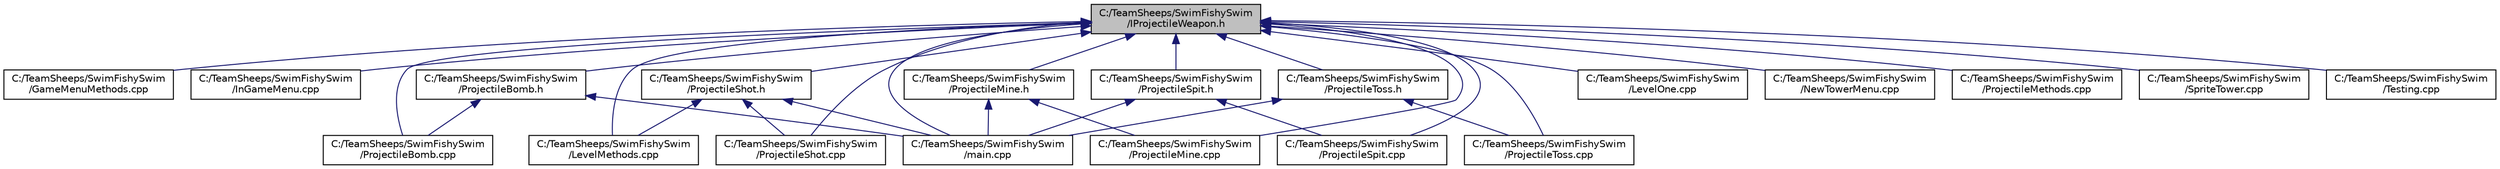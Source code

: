 digraph "C:/TeamSheeps/SwimFishySwim/IProjectileWeapon.h"
{
 // LATEX_PDF_SIZE
  edge [fontname="Helvetica",fontsize="10",labelfontname="Helvetica",labelfontsize="10"];
  node [fontname="Helvetica",fontsize="10",shape=record];
  Node1 [label="C:/TeamSheeps/SwimFishySwim\l/IProjectileWeapon.h",height=0.2,width=0.4,color="black", fillcolor="grey75", style="filled", fontcolor="black",tooltip=" "];
  Node1 -> Node2 [dir="back",color="midnightblue",fontsize="10",style="solid",fontname="Helvetica"];
  Node2 [label="C:/TeamSheeps/SwimFishySwim\l/GameMenuMethods.cpp",height=0.2,width=0.4,color="black", fillcolor="white", style="filled",URL="$_game_menu_methods_8cpp.html",tooltip=" "];
  Node1 -> Node3 [dir="back",color="midnightblue",fontsize="10",style="solid",fontname="Helvetica"];
  Node3 [label="C:/TeamSheeps/SwimFishySwim\l/InGameMenu.cpp",height=0.2,width=0.4,color="black", fillcolor="white", style="filled",URL="$_in_game_menu_8cpp.html",tooltip=" "];
  Node1 -> Node4 [dir="back",color="midnightblue",fontsize="10",style="solid",fontname="Helvetica"];
  Node4 [label="C:/TeamSheeps/SwimFishySwim\l/LevelMethods.cpp",height=0.2,width=0.4,color="black", fillcolor="white", style="filled",URL="$_level_methods_8cpp.html",tooltip=" "];
  Node1 -> Node5 [dir="back",color="midnightblue",fontsize="10",style="solid",fontname="Helvetica"];
  Node5 [label="C:/TeamSheeps/SwimFishySwim\l/LevelOne.cpp",height=0.2,width=0.4,color="black", fillcolor="white", style="filled",URL="$_level_one_8cpp.html",tooltip=" "];
  Node1 -> Node6 [dir="back",color="midnightblue",fontsize="10",style="solid",fontname="Helvetica"];
  Node6 [label="C:/TeamSheeps/SwimFishySwim\l/NewTowerMenu.cpp",height=0.2,width=0.4,color="black", fillcolor="white", style="filled",URL="$_new_tower_menu_8cpp.html",tooltip=" "];
  Node1 -> Node7 [dir="back",color="midnightblue",fontsize="10",style="solid",fontname="Helvetica"];
  Node7 [label="C:/TeamSheeps/SwimFishySwim\l/ProjectileBomb.cpp",height=0.2,width=0.4,color="black", fillcolor="white", style="filled",URL="$_projectile_bomb_8cpp.html",tooltip=" "];
  Node1 -> Node8 [dir="back",color="midnightblue",fontsize="10",style="solid",fontname="Helvetica"];
  Node8 [label="C:/TeamSheeps/SwimFishySwim\l/ProjectileBomb.h",height=0.2,width=0.4,color="black", fillcolor="white", style="filled",URL="$_projectile_bomb_8h.html",tooltip=" "];
  Node8 -> Node7 [dir="back",color="midnightblue",fontsize="10",style="solid",fontname="Helvetica"];
  Node8 -> Node9 [dir="back",color="midnightblue",fontsize="10",style="solid",fontname="Helvetica"];
  Node9 [label="C:/TeamSheeps/SwimFishySwim\l/main.cpp",height=0.2,width=0.4,color="black", fillcolor="white", style="filled",URL="$main_8cpp.html",tooltip=" "];
  Node1 -> Node10 [dir="back",color="midnightblue",fontsize="10",style="solid",fontname="Helvetica"];
  Node10 [label="C:/TeamSheeps/SwimFishySwim\l/ProjectileMethods.cpp",height=0.2,width=0.4,color="black", fillcolor="white", style="filled",URL="$_projectile_methods_8cpp.html",tooltip=" "];
  Node1 -> Node11 [dir="back",color="midnightblue",fontsize="10",style="solid",fontname="Helvetica"];
  Node11 [label="C:/TeamSheeps/SwimFishySwim\l/ProjectileMine.cpp",height=0.2,width=0.4,color="black", fillcolor="white", style="filled",URL="$_projectile_mine_8cpp.html",tooltip=" "];
  Node1 -> Node12 [dir="back",color="midnightblue",fontsize="10",style="solid",fontname="Helvetica"];
  Node12 [label="C:/TeamSheeps/SwimFishySwim\l/ProjectileMine.h",height=0.2,width=0.4,color="black", fillcolor="white", style="filled",URL="$_projectile_mine_8h.html",tooltip=" "];
  Node12 -> Node11 [dir="back",color="midnightblue",fontsize="10",style="solid",fontname="Helvetica"];
  Node12 -> Node9 [dir="back",color="midnightblue",fontsize="10",style="solid",fontname="Helvetica"];
  Node1 -> Node13 [dir="back",color="midnightblue",fontsize="10",style="solid",fontname="Helvetica"];
  Node13 [label="C:/TeamSheeps/SwimFishySwim\l/ProjectileShot.cpp",height=0.2,width=0.4,color="black", fillcolor="white", style="filled",URL="$_projectile_shot_8cpp.html",tooltip=" "];
  Node1 -> Node14 [dir="back",color="midnightblue",fontsize="10",style="solid",fontname="Helvetica"];
  Node14 [label="C:/TeamSheeps/SwimFishySwim\l/ProjectileShot.h",height=0.2,width=0.4,color="black", fillcolor="white", style="filled",URL="$_projectile_shot_8h.html",tooltip=" "];
  Node14 -> Node4 [dir="back",color="midnightblue",fontsize="10",style="solid",fontname="Helvetica"];
  Node14 -> Node13 [dir="back",color="midnightblue",fontsize="10",style="solid",fontname="Helvetica"];
  Node14 -> Node9 [dir="back",color="midnightblue",fontsize="10",style="solid",fontname="Helvetica"];
  Node1 -> Node15 [dir="back",color="midnightblue",fontsize="10",style="solid",fontname="Helvetica"];
  Node15 [label="C:/TeamSheeps/SwimFishySwim\l/ProjectileSpit.cpp",height=0.2,width=0.4,color="black", fillcolor="white", style="filled",URL="$_projectile_spit_8cpp.html",tooltip=" "];
  Node1 -> Node16 [dir="back",color="midnightblue",fontsize="10",style="solid",fontname="Helvetica"];
  Node16 [label="C:/TeamSheeps/SwimFishySwim\l/ProjectileSpit.h",height=0.2,width=0.4,color="black", fillcolor="white", style="filled",URL="$_projectile_spit_8h.html",tooltip=" "];
  Node16 -> Node15 [dir="back",color="midnightblue",fontsize="10",style="solid",fontname="Helvetica"];
  Node16 -> Node9 [dir="back",color="midnightblue",fontsize="10",style="solid",fontname="Helvetica"];
  Node1 -> Node17 [dir="back",color="midnightblue",fontsize="10",style="solid",fontname="Helvetica"];
  Node17 [label="C:/TeamSheeps/SwimFishySwim\l/ProjectileToss.cpp",height=0.2,width=0.4,color="black", fillcolor="white", style="filled",URL="$_projectile_toss_8cpp.html",tooltip=" "];
  Node1 -> Node18 [dir="back",color="midnightblue",fontsize="10",style="solid",fontname="Helvetica"];
  Node18 [label="C:/TeamSheeps/SwimFishySwim\l/ProjectileToss.h",height=0.2,width=0.4,color="black", fillcolor="white", style="filled",URL="$_projectile_toss_8h.html",tooltip=" "];
  Node18 -> Node17 [dir="back",color="midnightblue",fontsize="10",style="solid",fontname="Helvetica"];
  Node18 -> Node9 [dir="back",color="midnightblue",fontsize="10",style="solid",fontname="Helvetica"];
  Node1 -> Node19 [dir="back",color="midnightblue",fontsize="10",style="solid",fontname="Helvetica"];
  Node19 [label="C:/TeamSheeps/SwimFishySwim\l/SpriteTower.cpp",height=0.2,width=0.4,color="black", fillcolor="white", style="filled",URL="$_sprite_tower_8cpp.html",tooltip=" "];
  Node1 -> Node20 [dir="back",color="midnightblue",fontsize="10",style="solid",fontname="Helvetica"];
  Node20 [label="C:/TeamSheeps/SwimFishySwim\l/Testing.cpp",height=0.2,width=0.4,color="black", fillcolor="white", style="filled",URL="$_testing_8cpp.html",tooltip=" "];
  Node1 -> Node9 [dir="back",color="midnightblue",fontsize="10",style="solid",fontname="Helvetica"];
}
